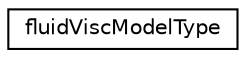 digraph "Graphical Class Hierarchy"
{
 // LATEX_PDF_SIZE
  edge [fontname="Helvetica",fontsize="10",labelfontname="Helvetica",labelfontsize="10"];
  node [fontname="Helvetica",fontsize="10",shape=record];
  rankdir="LR";
  Node0 [label="fluidViscModelType",height=0.2,width=0.4,color="black", fillcolor="white", style="filled",URL="$classfluid_visc_model_type.html",tooltip="Fluid viscosity model type."];
}
